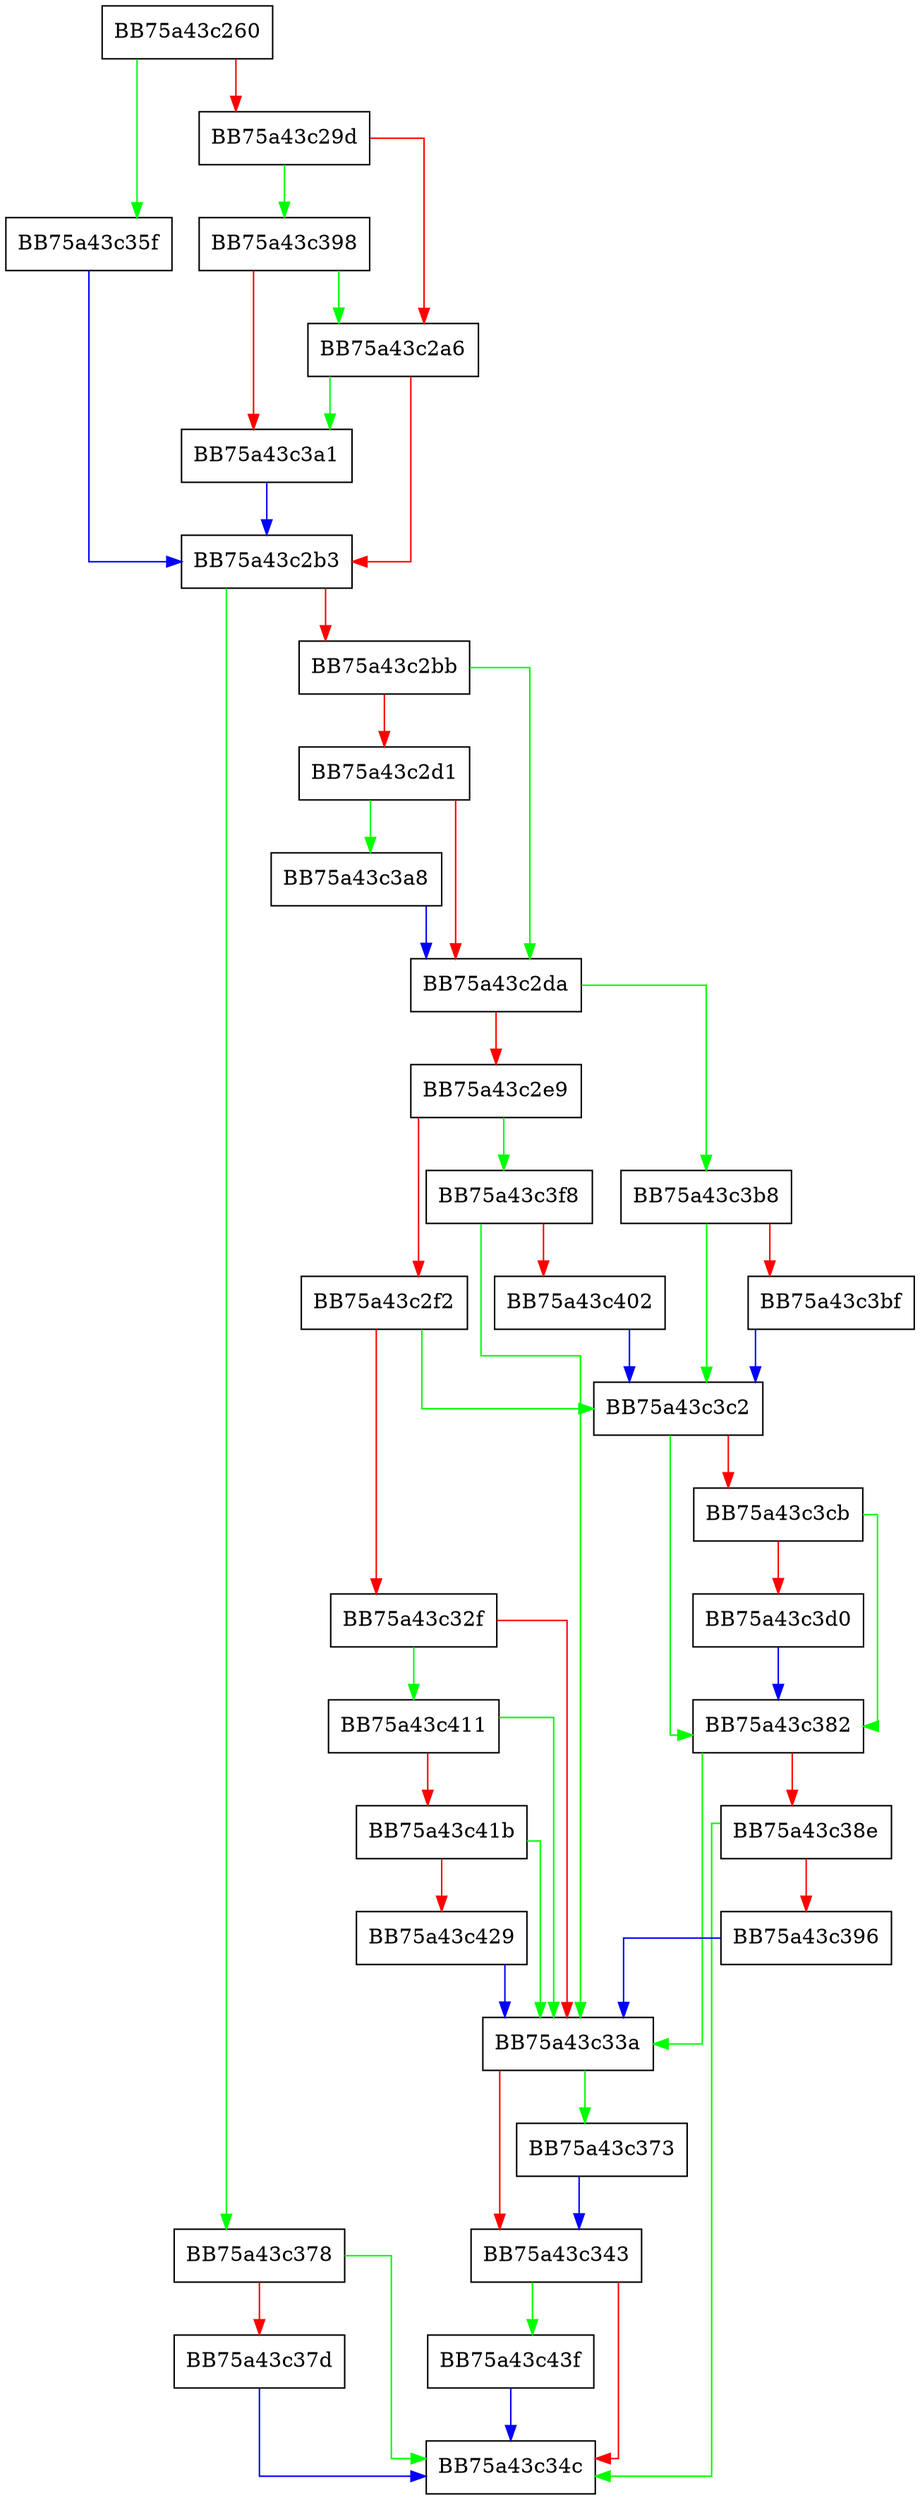 digraph StringCchPrintfExW {
  node [shape="box"];
  graph [splines=ortho];
  BB75a43c260 -> BB75a43c35f [color="green"];
  BB75a43c260 -> BB75a43c29d [color="red"];
  BB75a43c29d -> BB75a43c398 [color="green"];
  BB75a43c29d -> BB75a43c2a6 [color="red"];
  BB75a43c2a6 -> BB75a43c3a1 [color="green"];
  BB75a43c2a6 -> BB75a43c2b3 [color="red"];
  BB75a43c2b3 -> BB75a43c378 [color="green"];
  BB75a43c2b3 -> BB75a43c2bb [color="red"];
  BB75a43c2bb -> BB75a43c2da [color="green"];
  BB75a43c2bb -> BB75a43c2d1 [color="red"];
  BB75a43c2d1 -> BB75a43c3a8 [color="green"];
  BB75a43c2d1 -> BB75a43c2da [color="red"];
  BB75a43c2da -> BB75a43c3b8 [color="green"];
  BB75a43c2da -> BB75a43c2e9 [color="red"];
  BB75a43c2e9 -> BB75a43c3f8 [color="green"];
  BB75a43c2e9 -> BB75a43c2f2 [color="red"];
  BB75a43c2f2 -> BB75a43c3c2 [color="green"];
  BB75a43c2f2 -> BB75a43c32f [color="red"];
  BB75a43c32f -> BB75a43c411 [color="green"];
  BB75a43c32f -> BB75a43c33a [color="red"];
  BB75a43c33a -> BB75a43c373 [color="green"];
  BB75a43c33a -> BB75a43c343 [color="red"];
  BB75a43c343 -> BB75a43c43f [color="green"];
  BB75a43c343 -> BB75a43c34c [color="red"];
  BB75a43c35f -> BB75a43c2b3 [color="blue"];
  BB75a43c373 -> BB75a43c343 [color="blue"];
  BB75a43c378 -> BB75a43c34c [color="green"];
  BB75a43c378 -> BB75a43c37d [color="red"];
  BB75a43c37d -> BB75a43c34c [color="blue"];
  BB75a43c382 -> BB75a43c33a [color="green"];
  BB75a43c382 -> BB75a43c38e [color="red"];
  BB75a43c38e -> BB75a43c34c [color="green"];
  BB75a43c38e -> BB75a43c396 [color="red"];
  BB75a43c396 -> BB75a43c33a [color="blue"];
  BB75a43c398 -> BB75a43c2a6 [color="green"];
  BB75a43c398 -> BB75a43c3a1 [color="red"];
  BB75a43c3a1 -> BB75a43c2b3 [color="blue"];
  BB75a43c3a8 -> BB75a43c2da [color="blue"];
  BB75a43c3b8 -> BB75a43c3c2 [color="green"];
  BB75a43c3b8 -> BB75a43c3bf [color="red"];
  BB75a43c3bf -> BB75a43c3c2 [color="blue"];
  BB75a43c3c2 -> BB75a43c382 [color="green"];
  BB75a43c3c2 -> BB75a43c3cb [color="red"];
  BB75a43c3cb -> BB75a43c382 [color="green"];
  BB75a43c3cb -> BB75a43c3d0 [color="red"];
  BB75a43c3d0 -> BB75a43c382 [color="blue"];
  BB75a43c3f8 -> BB75a43c33a [color="green"];
  BB75a43c3f8 -> BB75a43c402 [color="red"];
  BB75a43c402 -> BB75a43c3c2 [color="blue"];
  BB75a43c411 -> BB75a43c33a [color="green"];
  BB75a43c411 -> BB75a43c41b [color="red"];
  BB75a43c41b -> BB75a43c33a [color="green"];
  BB75a43c41b -> BB75a43c429 [color="red"];
  BB75a43c429 -> BB75a43c33a [color="blue"];
  BB75a43c43f -> BB75a43c34c [color="blue"];
}
